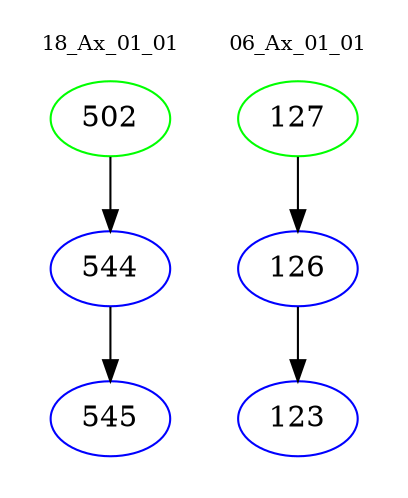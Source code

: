 digraph{
subgraph cluster_0 {
color = white
label = "18_Ax_01_01";
fontsize=10;
T0_502 [label="502", color="green"]
T0_502 -> T0_544 [color="black"]
T0_544 [label="544", color="blue"]
T0_544 -> T0_545 [color="black"]
T0_545 [label="545", color="blue"]
}
subgraph cluster_1 {
color = white
label = "06_Ax_01_01";
fontsize=10;
T1_127 [label="127", color="green"]
T1_127 -> T1_126 [color="black"]
T1_126 [label="126", color="blue"]
T1_126 -> T1_123 [color="black"]
T1_123 [label="123", color="blue"]
}
}

